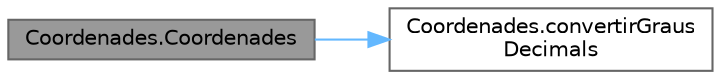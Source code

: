 digraph "Coordenades.Coordenades"
{
 // LATEX_PDF_SIZE
  bgcolor="transparent";
  edge [fontname=Helvetica,fontsize=10,labelfontname=Helvetica,labelfontsize=10];
  node [fontname=Helvetica,fontsize=10,shape=box,height=0.2,width=0.4];
  rankdir="LR";
  Node1 [id="Node000001",label="Coordenades.Coordenades",height=0.2,width=0.4,color="gray40", fillcolor="grey60", style="filled", fontcolor="black",tooltip="Constructor de la classe Coordenades."];
  Node1 -> Node2 [id="edge1_Node000001_Node000002",color="steelblue1",style="solid",tooltip=" "];
  Node2 [id="Node000002",label="Coordenades.convertirGraus\lDecimals",height=0.2,width=0.4,color="grey40", fillcolor="white", style="filled",URL="$class_coordenades.html#a8725ebb612325e80ac0a46d3094bdc62",tooltip="Converteix graus, minuts i segons a graus decimals."];
}
